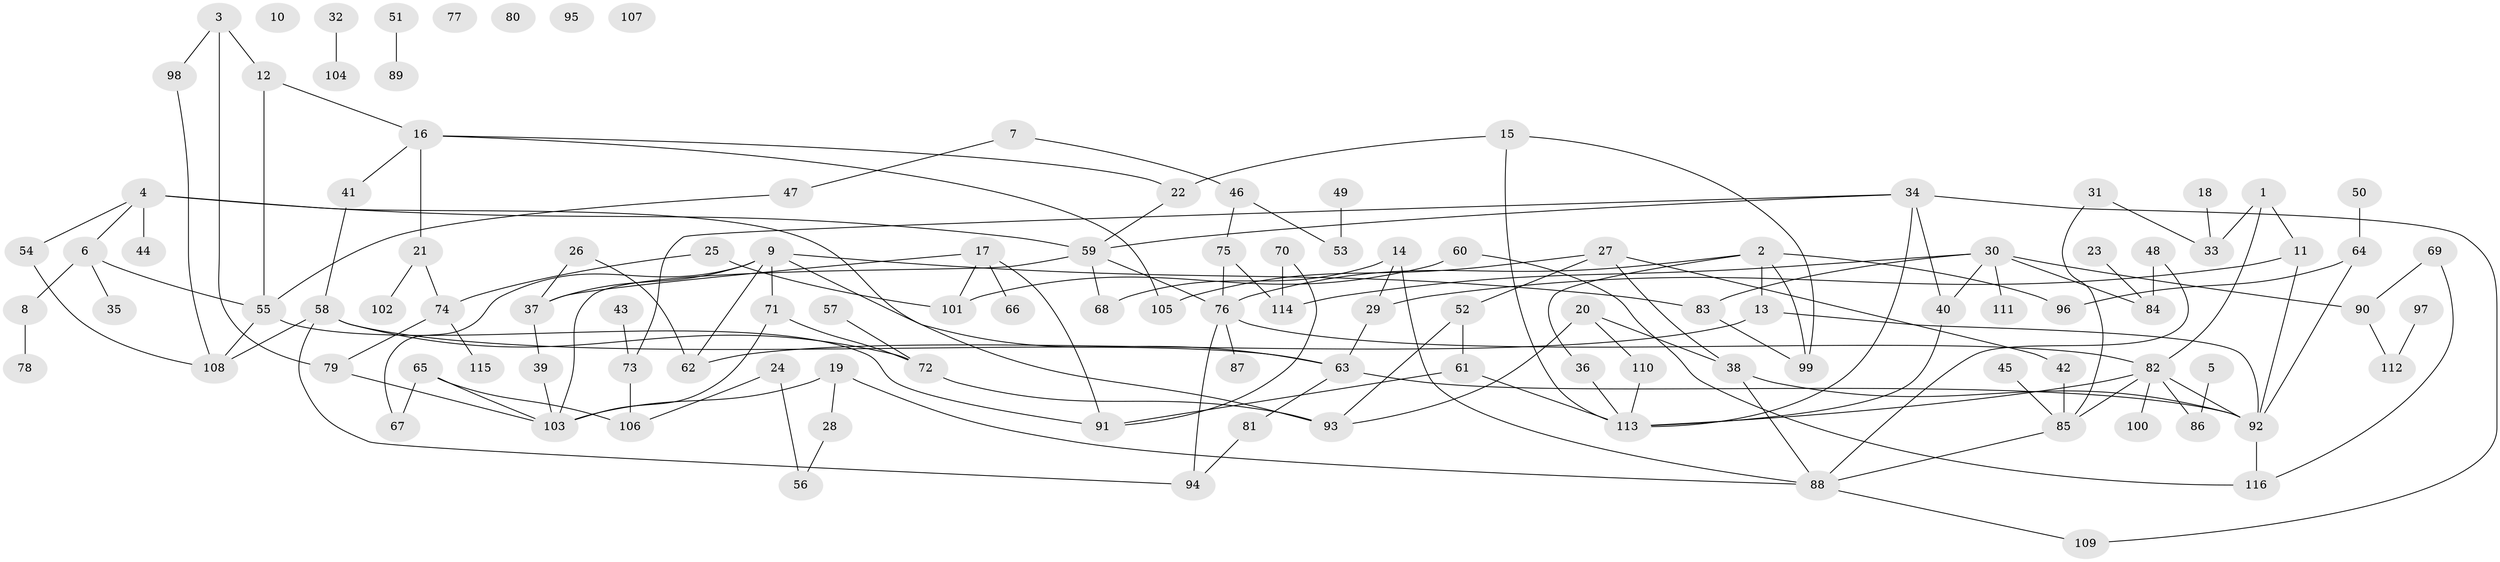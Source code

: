// Generated by graph-tools (version 1.1) at 2025/39/03/09/25 04:39:23]
// undirected, 116 vertices, 158 edges
graph export_dot {
graph [start="1"]
  node [color=gray90,style=filled];
  1;
  2;
  3;
  4;
  5;
  6;
  7;
  8;
  9;
  10;
  11;
  12;
  13;
  14;
  15;
  16;
  17;
  18;
  19;
  20;
  21;
  22;
  23;
  24;
  25;
  26;
  27;
  28;
  29;
  30;
  31;
  32;
  33;
  34;
  35;
  36;
  37;
  38;
  39;
  40;
  41;
  42;
  43;
  44;
  45;
  46;
  47;
  48;
  49;
  50;
  51;
  52;
  53;
  54;
  55;
  56;
  57;
  58;
  59;
  60;
  61;
  62;
  63;
  64;
  65;
  66;
  67;
  68;
  69;
  70;
  71;
  72;
  73;
  74;
  75;
  76;
  77;
  78;
  79;
  80;
  81;
  82;
  83;
  84;
  85;
  86;
  87;
  88;
  89;
  90;
  91;
  92;
  93;
  94;
  95;
  96;
  97;
  98;
  99;
  100;
  101;
  102;
  103;
  104;
  105;
  106;
  107;
  108;
  109;
  110;
  111;
  112;
  113;
  114;
  115;
  116;
  1 -- 11;
  1 -- 33;
  1 -- 82;
  2 -- 13;
  2 -- 36;
  2 -- 76;
  2 -- 96;
  2 -- 99;
  3 -- 12;
  3 -- 79;
  3 -- 98;
  4 -- 6;
  4 -- 44;
  4 -- 54;
  4 -- 59;
  4 -- 93;
  5 -- 86;
  6 -- 8;
  6 -- 35;
  6 -- 55;
  7 -- 46;
  7 -- 47;
  8 -- 78;
  9 -- 37;
  9 -- 62;
  9 -- 63;
  9 -- 67;
  9 -- 71;
  9 -- 83;
  11 -- 29;
  11 -- 92;
  12 -- 16;
  12 -- 55;
  13 -- 62;
  13 -- 92;
  14 -- 29;
  14 -- 68;
  14 -- 88;
  15 -- 22;
  15 -- 99;
  15 -- 113;
  16 -- 21;
  16 -- 22;
  16 -- 41;
  16 -- 105;
  17 -- 37;
  17 -- 66;
  17 -- 91;
  17 -- 101;
  18 -- 33;
  19 -- 28;
  19 -- 88;
  19 -- 103;
  20 -- 38;
  20 -- 93;
  20 -- 110;
  21 -- 74;
  21 -- 102;
  22 -- 59;
  23 -- 84;
  24 -- 56;
  24 -- 106;
  25 -- 74;
  25 -- 101;
  26 -- 37;
  26 -- 62;
  27 -- 38;
  27 -- 42;
  27 -- 52;
  27 -- 105;
  28 -- 56;
  29 -- 63;
  30 -- 40;
  30 -- 83;
  30 -- 84;
  30 -- 90;
  30 -- 111;
  30 -- 114;
  31 -- 33;
  31 -- 85;
  32 -- 104;
  34 -- 40;
  34 -- 59;
  34 -- 73;
  34 -- 109;
  34 -- 113;
  36 -- 113;
  37 -- 39;
  38 -- 88;
  38 -- 92;
  39 -- 103;
  40 -- 113;
  41 -- 58;
  42 -- 85;
  43 -- 73;
  45 -- 85;
  46 -- 53;
  46 -- 75;
  47 -- 55;
  48 -- 84;
  48 -- 88;
  49 -- 53;
  50 -- 64;
  51 -- 89;
  52 -- 61;
  52 -- 93;
  54 -- 108;
  55 -- 91;
  55 -- 108;
  57 -- 72;
  58 -- 63;
  58 -- 72;
  58 -- 94;
  58 -- 108;
  59 -- 68;
  59 -- 76;
  59 -- 103;
  60 -- 101;
  60 -- 116;
  61 -- 91;
  61 -- 113;
  63 -- 81;
  63 -- 92;
  64 -- 92;
  64 -- 96;
  65 -- 67;
  65 -- 103;
  65 -- 106;
  69 -- 90;
  69 -- 116;
  70 -- 91;
  70 -- 114;
  71 -- 72;
  71 -- 103;
  72 -- 93;
  73 -- 106;
  74 -- 79;
  74 -- 115;
  75 -- 76;
  75 -- 114;
  76 -- 82;
  76 -- 87;
  76 -- 94;
  79 -- 103;
  81 -- 94;
  82 -- 85;
  82 -- 86;
  82 -- 92;
  82 -- 100;
  82 -- 113;
  83 -- 99;
  85 -- 88;
  88 -- 109;
  90 -- 112;
  92 -- 116;
  97 -- 112;
  98 -- 108;
  110 -- 113;
}
